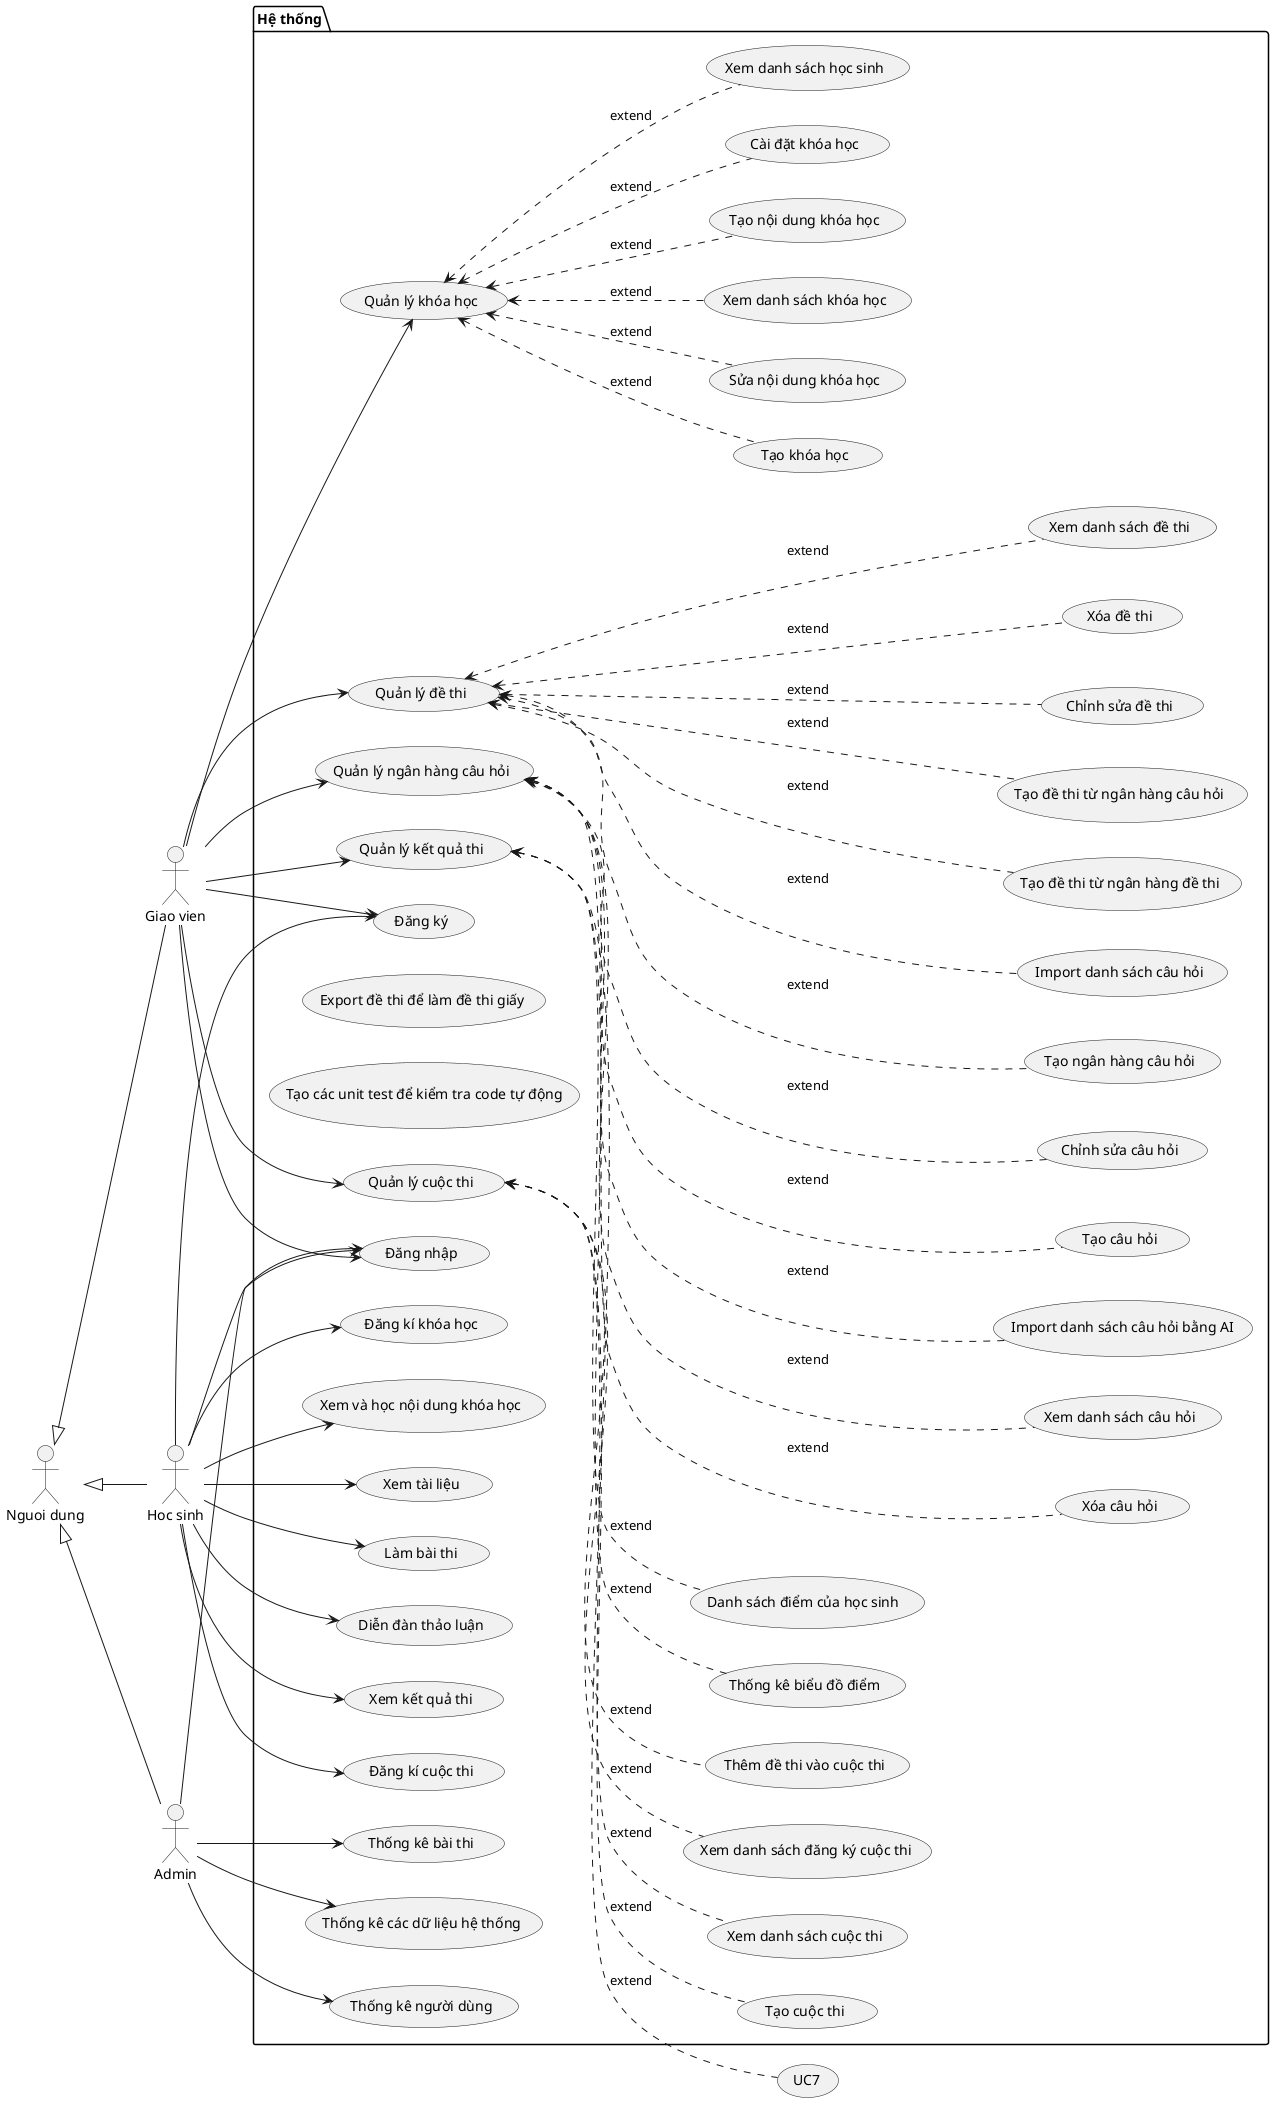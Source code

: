 @startuml
left to right direction
    package "Hệ thống" {
        (Đăng nhập) as (UC1)
        (Đăng ký) as (UC2)

        (Quản lý khóa học) as (UC25)
        (Xem danh sách khóa học) as (UC3)
        (Tạo nội dung khóa học) as (UC4)
        (Cài đặt khóa học) as (UC5)
        (Xem danh sách học sinh) as (UC6)
        (Tạo khóa học) as (UC80)
         (Sửa nội dung khóa học) as (UC81)

        (Quản lý đề thi) as (UC26)
        (Tạo đề thi từ ngân hàng câu hỏi ) as (UC30)
        (Chỉnh sửa đề thi) as (UC31)
        (Xóa đề thi) as (UC32)
        (Xem danh sách đề thi) as (UC33)
        (Tạo ngân hàng câu hỏi) as (UC8)
        (Import danh sách câu hỏi) as (UC9)
        (Tạo đề thi từ ngân hàng đề thi) as (UC10)

        (Quản lý ngân hàng câu hỏi) as (UC11)
        (Tạo câu hỏi) as (UC40)
        (Chỉnh sửa câu hỏi) as (UC41)
        (Xóa câu hỏi) as (UC42)
        (Xem danh sách câu hỏi) as (UC43)
        (Import danh sách câu hỏi bằng AI) as (UC44)
        (Export đề thi để làm đề thi giấy) as (UC12)
        (Tạo các unit test để kiểm tra code tự động) as (UC13)
'
        (Quản lý kết quả thi) as (UC27)
        (Thống kê biểu đồ điểm) as (UC14)
        (Danh sách điểm của học sinh ) as (UC15)
'
        (Đăng kí khóa học) as (UC16)
        (Xem và học nội dung khóa học ) as (UC17)
        (Xem tài liệu) as (UC18)
        (Làm bài thi) as (UC19)
        (Diễn đàn thảo luận) as (UC20)
        (Xem kết quả thi) as (UC21)
        (Đăng kí cuộc thi) as (UC70)

        (Thống kê người dùng) as (UC22)
        (Thống kê bài thi) as (UC23)
        (Thống kê các dữ liệu hệ thống) as (UC24)

         (Quản lý cuộc thi) as (UC60)
         (Tạo cuộc thi) as (UC61)
         (Xem danh sách cuộc thi) as (UC62)
         (Xem danh sách đăng ký cuộc thi) as (UC63)
         (Thêm đề thi vào cuộc thi) as (UC64)
    }

    actor "Nguoi dung" as ND
    actor "Giao vien" as GV
    actor "Hoc sinh" as HS
    actor "Admin" as AD

    ND <|-- HS
    ND <|-- GV
    ND <|-- AD

    HS --> (UC16)
    HS --> (UC17)
    HS --> (UC18)
    HS --> (UC19)
    HS --> (UC20)
    HS --> (UC21)
    HS --> (UC70)

    HS --> (UC1)
    HS --> (UC2)

    GV --> (UC1)
    GV --> (UC2)

    GV --> (UC25)
    (UC25) <.. (UC3): extend
    (UC25) <.. (UC4): extend
    (UC25) <.. (UC5): extend
    (UC25) <.. (UC6): extend
    (UC25) <.. (UC80): extend
    (UC25) <.. (UC81): extend

    GV --> (UC26)
    (UC26) <... (UC8): extend
    (UC26) <... (UC30): extend
    (UC26) <... (UC31): extend
    (UC26) <... (UC32): extend
    (UC26) <... (UC33): extend


    GV -->  (UC11)
    (UC26) <... (UC9): extend
    (UC26) <... (UC10): extend
    (UC11) <... (UC40): extend
    (UC11) <... (UC41): extend
    (UC11) <... (UC42): extend
    (UC11) <... (UC43): extend
    (UC11) <... (UC44): extend


    GV --> (UC27)
    (UC27) <.. (UC7): extend
    (UC27) <.. (UC14): extend
    (UC27) <.. (UC15): extend

    GV --> (UC60)
    (UC60) <.. (UC61): extend
    (UC60) <.. (UC62): extend
    (UC60) <.. (UC63): extend
    (UC60) <.. (UC64): extend


    AD --> (UC1)
    AD --> (UC22)
    AD --> (UC23)
    AD --> (UC24)

@enduml
